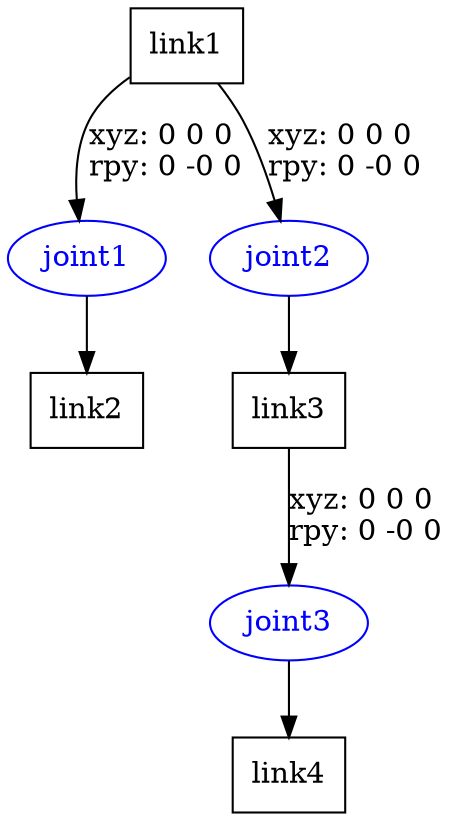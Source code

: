 digraph G {
node [shape=box];
"link1" [label="link1"];
"link2" [label="link2"];
"link3" [label="link3"];
"link4" [label="link4"];
node [shape=ellipse, color=blue, fontcolor=blue];
"link1" -> "joint1" [label="xyz: 0 0 0 \nrpy: 0 -0 0"]
"joint1" -> "link2"
"link1" -> "joint2" [label="xyz: 0 0 0 \nrpy: 0 -0 0"]
"joint2" -> "link3"
"link3" -> "joint3" [label="xyz: 0 0 0 \nrpy: 0 -0 0"]
"joint3" -> "link4"
}
